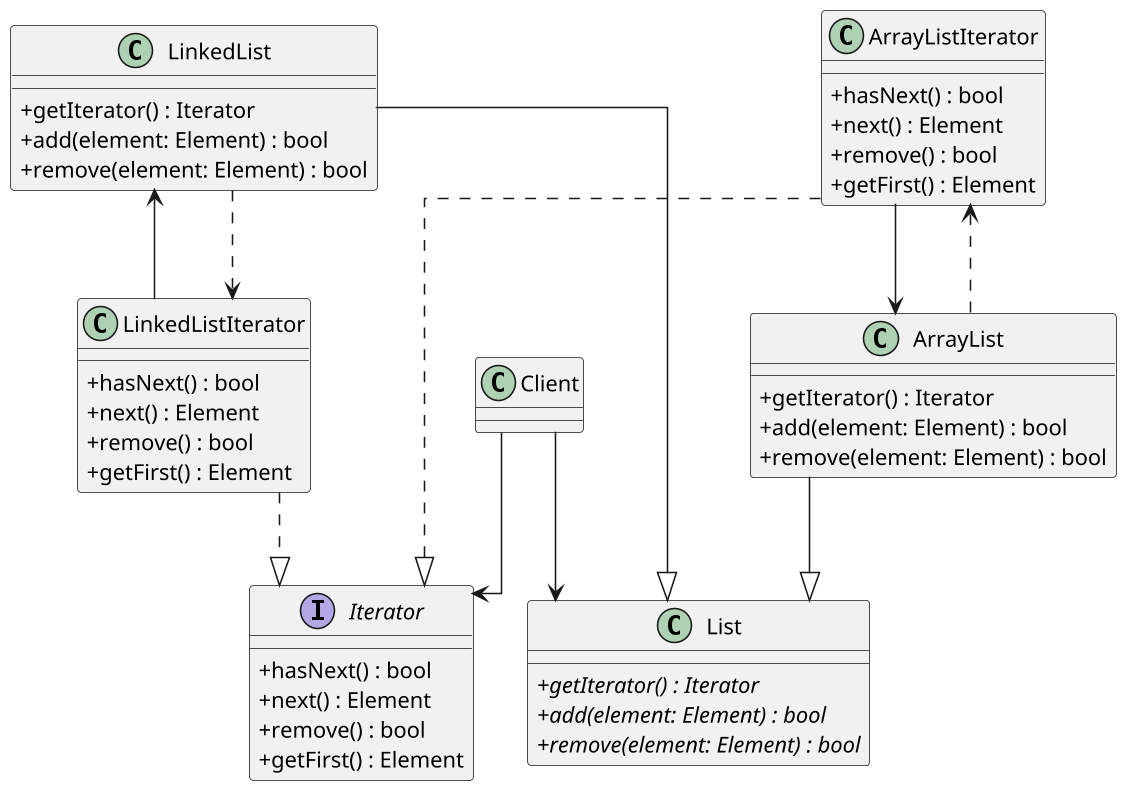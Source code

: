 @startuml

skinparam classAttributeIconSize 0
skinparam linetype ortho
skinparam defaultTextAlignment center
skinparam dpi 150
' up to down direction

interface Iterator {
  + hasNext() : bool
  + next() : Element
  + remove() : bool
  + getFirst() : Element
}

class ArrayListIterator {
    + hasNext() : bool
  + next() : Element
  + remove() : bool
  + getFirst() : Element
}

class LinkedListIterator {
    + hasNext() : bool
  + next() : Element
  + remove() : bool
  + getFirst() : Element
}

class List {
  {abstract} + getIterator() : Iterator
  {abstract} + add(element: Element) : bool
  {abstract} + remove(element: Element) : bool
}

class ArrayList {
  + getIterator() : Iterator
  + add(element: Element) : bool
  + remove(element: Element) : bool
}

class LinkedList {
  + getIterator() : Iterator
  + add(element: Element) : bool
  + remove(element: Element) : bool
}

class Client {

}

ArrayListIterator ..|> Iterator
LinkedListIterator ..|> Iterator


ArrayList --|> List
LinkedList --|> List

ArrayListIterator --> ArrayList
LinkedListIterator --> LinkedList

ArrayList ..> ArrayListIterator
LinkedList ..> LinkedListIterator

Client --> Iterator
Client --> List
@enduml
